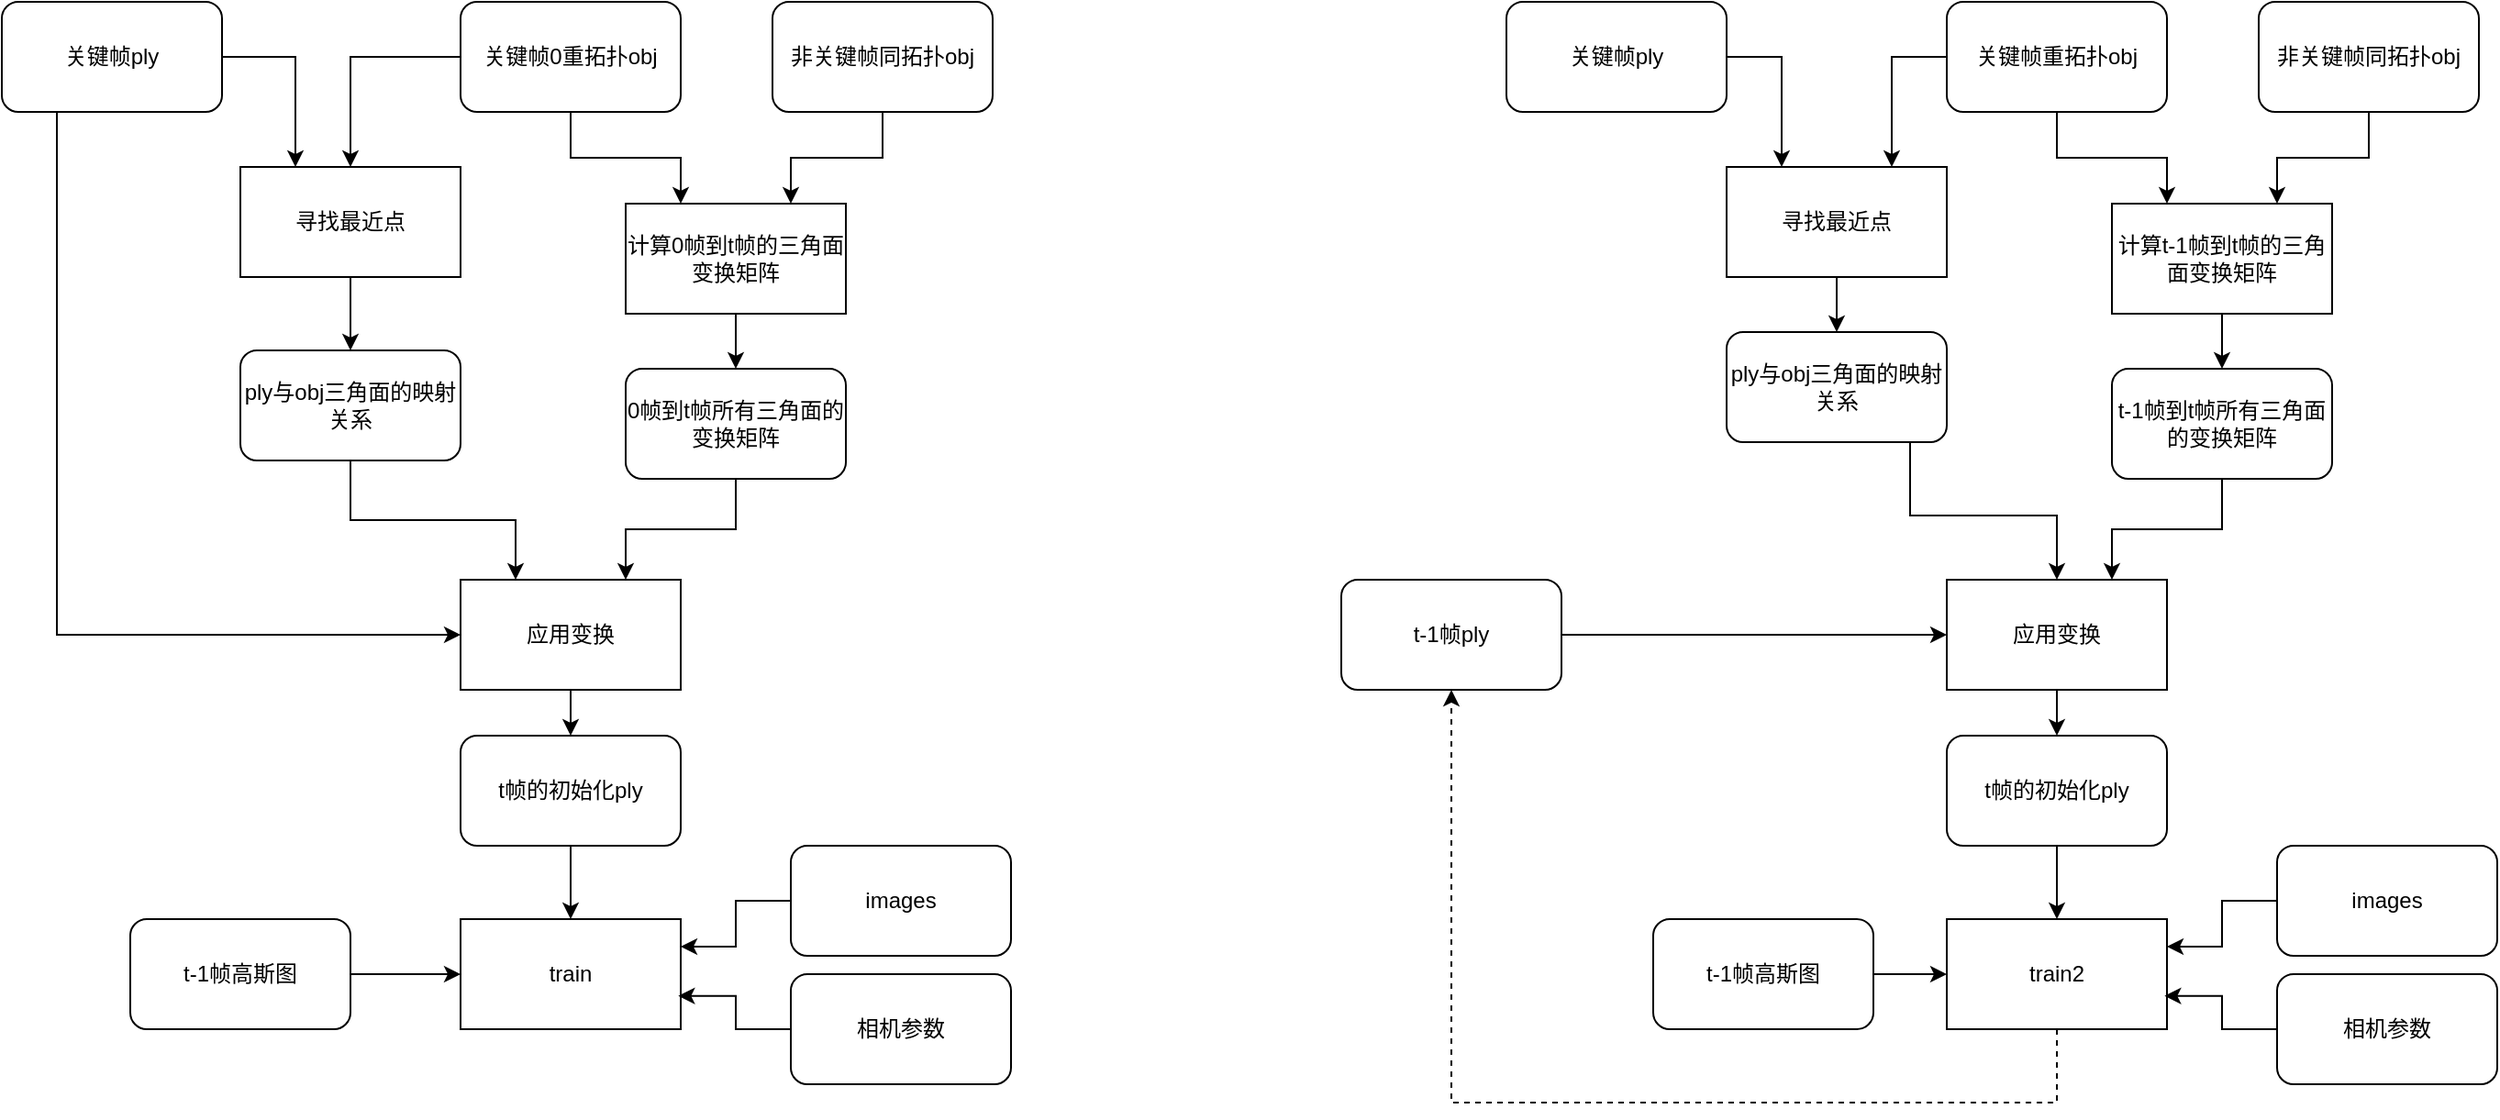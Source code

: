 <mxfile version="27.0.3">
  <diagram name="第 1 页" id="nden9D6ITigBBMDM2Ytv">
    <mxGraphModel dx="2821" dy="1090" grid="1" gridSize="10" guides="1" tooltips="1" connect="1" arrows="1" fold="1" page="1" pageScale="1" pageWidth="827" pageHeight="1169" math="0" shadow="0">
      <root>
        <mxCell id="0" />
        <mxCell id="1" parent="0" />
        <mxCell id="LAKNzCCuAKZaa_WfZxbo-12" style="edgeStyle=orthogonalEdgeStyle;rounded=0;orthogonalLoop=1;jettySize=auto;html=1;entryX=0.75;entryY=0;entryDx=0;entryDy=0;" parent="1" source="LAKNzCCuAKZaa_WfZxbo-5" target="LAKNzCCuAKZaa_WfZxbo-8" edge="1">
          <mxGeometry relative="1" as="geometry" />
        </mxCell>
        <mxCell id="LAKNzCCuAKZaa_WfZxbo-5" value="非关键帧同拓扑obj" style="rounded=1;whiteSpace=wrap;html=1;" parent="1" vertex="1">
          <mxGeometry x="550" y="110" width="120" height="60" as="geometry" />
        </mxCell>
        <mxCell id="gtqKSPDY2urYnu_UUiIA-2" style="edgeStyle=orthogonalEdgeStyle;rounded=0;orthogonalLoop=1;jettySize=auto;html=1;entryX=0.25;entryY=0;entryDx=0;entryDy=0;exitX=1;exitY=0.5;exitDx=0;exitDy=0;" edge="1" parent="1" source="LAKNzCCuAKZaa_WfZxbo-6" target="gtqKSPDY2urYnu_UUiIA-1">
          <mxGeometry relative="1" as="geometry">
            <Array as="points">
              <mxPoint x="290" y="180" />
              <mxPoint x="290" y="180" />
            </Array>
          </mxGeometry>
        </mxCell>
        <mxCell id="LAKNzCCuAKZaa_WfZxbo-6" value="&lt;div&gt;关键帧ply&lt;/div&gt;" style="rounded=1;whiteSpace=wrap;html=1;" parent="1" vertex="1">
          <mxGeometry x="140" y="110" width="120" height="60" as="geometry" />
        </mxCell>
        <mxCell id="LAKNzCCuAKZaa_WfZxbo-11" style="edgeStyle=orthogonalEdgeStyle;rounded=0;orthogonalLoop=1;jettySize=auto;html=1;entryX=0.25;entryY=0;entryDx=0;entryDy=0;" parent="1" source="LAKNzCCuAKZaa_WfZxbo-7" target="LAKNzCCuAKZaa_WfZxbo-8" edge="1">
          <mxGeometry relative="1" as="geometry" />
        </mxCell>
        <mxCell id="gtqKSPDY2urYnu_UUiIA-3" style="edgeStyle=orthogonalEdgeStyle;rounded=0;orthogonalLoop=1;jettySize=auto;html=1;exitX=0.008;exitY=0.5;exitDx=0;exitDy=0;entryX=0.75;entryY=0;entryDx=0;entryDy=0;exitPerimeter=0;" edge="1" parent="1" source="LAKNzCCuAKZaa_WfZxbo-7" target="gtqKSPDY2urYnu_UUiIA-1">
          <mxGeometry relative="1" as="geometry" />
        </mxCell>
        <mxCell id="LAKNzCCuAKZaa_WfZxbo-7" value="关键帧重拓扑obj" style="rounded=1;whiteSpace=wrap;html=1;" parent="1" vertex="1">
          <mxGeometry x="380" y="110" width="120" height="60" as="geometry" />
        </mxCell>
        <mxCell id="LAKNzCCuAKZaa_WfZxbo-13" value="" style="edgeStyle=orthogonalEdgeStyle;rounded=0;orthogonalLoop=1;jettySize=auto;html=1;" parent="1" source="LAKNzCCuAKZaa_WfZxbo-8" target="LAKNzCCuAKZaa_WfZxbo-9" edge="1">
          <mxGeometry relative="1" as="geometry" />
        </mxCell>
        <mxCell id="LAKNzCCuAKZaa_WfZxbo-8" value="计算t-1帧到t帧的三角面变换矩阵" style="rounded=0;whiteSpace=wrap;html=1;" parent="1" vertex="1">
          <mxGeometry x="470" y="220" width="120" height="60" as="geometry" />
        </mxCell>
        <mxCell id="LAKNzCCuAKZaa_WfZxbo-17" style="edgeStyle=orthogonalEdgeStyle;rounded=0;orthogonalLoop=1;jettySize=auto;html=1;entryX=0.75;entryY=0;entryDx=0;entryDy=0;" parent="1" source="LAKNzCCuAKZaa_WfZxbo-9" target="LAKNzCCuAKZaa_WfZxbo-15" edge="1">
          <mxGeometry relative="1" as="geometry" />
        </mxCell>
        <mxCell id="LAKNzCCuAKZaa_WfZxbo-9" value="t-1帧到t帧所有三角面的变换矩阵" style="rounded=1;whiteSpace=wrap;html=1;" parent="1" vertex="1">
          <mxGeometry x="470" y="310" width="120" height="60" as="geometry" />
        </mxCell>
        <mxCell id="LAKNzCCuAKZaa_WfZxbo-14" value="&lt;div&gt;t-1帧ply&lt;/div&gt;" style="rounded=1;whiteSpace=wrap;html=1;" parent="1" vertex="1">
          <mxGeometry x="50" y="425" width="120" height="60" as="geometry" />
        </mxCell>
        <mxCell id="LAKNzCCuAKZaa_WfZxbo-19" value="" style="edgeStyle=orthogonalEdgeStyle;rounded=0;orthogonalLoop=1;jettySize=auto;html=1;" parent="1" source="LAKNzCCuAKZaa_WfZxbo-15" target="LAKNzCCuAKZaa_WfZxbo-18" edge="1">
          <mxGeometry relative="1" as="geometry" />
        </mxCell>
        <mxCell id="LAKNzCCuAKZaa_WfZxbo-15" value="应用变换" style="rounded=0;whiteSpace=wrap;html=1;" parent="1" vertex="1">
          <mxGeometry x="380" y="425" width="120" height="60" as="geometry" />
        </mxCell>
        <mxCell id="LAKNzCCuAKZaa_WfZxbo-16" style="edgeStyle=orthogonalEdgeStyle;rounded=0;orthogonalLoop=1;jettySize=auto;html=1;entryX=0.5;entryY=0;entryDx=0;entryDy=0;" parent="1" source="LAKNzCCuAKZaa_WfZxbo-20" target="LAKNzCCuAKZaa_WfZxbo-15" edge="1">
          <mxGeometry relative="1" as="geometry">
            <Array as="points">
              <mxPoint x="360" y="390" />
              <mxPoint x="440" y="390" />
            </Array>
          </mxGeometry>
        </mxCell>
        <mxCell id="LAKNzCCuAKZaa_WfZxbo-22" style="edgeStyle=orthogonalEdgeStyle;rounded=0;orthogonalLoop=1;jettySize=auto;html=1;entryX=0.5;entryY=1;entryDx=0;entryDy=0;exitX=0.5;exitY=1;exitDx=0;exitDy=0;dashed=1;" parent="1" source="LAKNzCCuAKZaa_WfZxbo-23" target="LAKNzCCuAKZaa_WfZxbo-14" edge="1">
          <mxGeometry relative="1" as="geometry">
            <mxPoint x="360" y="630" as="sourcePoint" />
            <Array as="points">
              <mxPoint x="440" y="710" />
              <mxPoint x="110" y="710" />
            </Array>
          </mxGeometry>
        </mxCell>
        <mxCell id="LAKNzCCuAKZaa_WfZxbo-26" style="edgeStyle=orthogonalEdgeStyle;rounded=0;orthogonalLoop=1;jettySize=auto;html=1;" parent="1" source="LAKNzCCuAKZaa_WfZxbo-18" target="LAKNzCCuAKZaa_WfZxbo-23" edge="1">
          <mxGeometry relative="1" as="geometry" />
        </mxCell>
        <mxCell id="LAKNzCCuAKZaa_WfZxbo-18" value="t帧的初始化ply" style="rounded=1;whiteSpace=wrap;html=1;" parent="1" vertex="1">
          <mxGeometry x="380" y="510" width="120" height="60" as="geometry" />
        </mxCell>
        <mxCell id="LAKNzCCuAKZaa_WfZxbo-23" value="train2" style="rounded=0;whiteSpace=wrap;html=1;" parent="1" vertex="1">
          <mxGeometry x="380" y="610" width="120" height="60" as="geometry" />
        </mxCell>
        <mxCell id="LAKNzCCuAKZaa_WfZxbo-27" style="edgeStyle=orthogonalEdgeStyle;rounded=0;orthogonalLoop=1;jettySize=auto;html=1;entryX=1;entryY=0.25;entryDx=0;entryDy=0;" parent="1" source="LAKNzCCuAKZaa_WfZxbo-25" target="LAKNzCCuAKZaa_WfZxbo-23" edge="1">
          <mxGeometry relative="1" as="geometry" />
        </mxCell>
        <mxCell id="LAKNzCCuAKZaa_WfZxbo-25" value="images" style="rounded=1;whiteSpace=wrap;html=1;" parent="1" vertex="1">
          <mxGeometry x="560" y="570" width="120" height="60" as="geometry" />
        </mxCell>
        <mxCell id="gtqKSPDY2urYnu_UUiIA-4" style="edgeStyle=orthogonalEdgeStyle;rounded=0;orthogonalLoop=1;jettySize=auto;html=1;entryX=0.5;entryY=0;entryDx=0;entryDy=0;" edge="1" parent="1" source="gtqKSPDY2urYnu_UUiIA-1" target="LAKNzCCuAKZaa_WfZxbo-20">
          <mxGeometry relative="1" as="geometry" />
        </mxCell>
        <mxCell id="gtqKSPDY2urYnu_UUiIA-1" value="寻找最近点" style="rounded=0;whiteSpace=wrap;html=1;" vertex="1" parent="1">
          <mxGeometry x="260" y="200" width="120" height="60" as="geometry" />
        </mxCell>
        <mxCell id="gtqKSPDY2urYnu_UUiIA-5" value="相机参数" style="rounded=1;whiteSpace=wrap;html=1;" vertex="1" parent="1">
          <mxGeometry x="560" y="640" width="120" height="60" as="geometry" />
        </mxCell>
        <mxCell id="gtqKSPDY2urYnu_UUiIA-6" style="edgeStyle=orthogonalEdgeStyle;rounded=0;orthogonalLoop=1;jettySize=auto;html=1;entryX=0.989;entryY=0.698;entryDx=0;entryDy=0;entryPerimeter=0;" edge="1" parent="1" source="gtqKSPDY2urYnu_UUiIA-5" target="LAKNzCCuAKZaa_WfZxbo-23">
          <mxGeometry relative="1" as="geometry" />
        </mxCell>
        <mxCell id="gtqKSPDY2urYnu_UUiIA-9" style="edgeStyle=orthogonalEdgeStyle;rounded=0;orthogonalLoop=1;jettySize=auto;html=1;entryX=0.75;entryY=0;entryDx=0;entryDy=0;" edge="1" parent="1" source="gtqKSPDY2urYnu_UUiIA-10" target="gtqKSPDY2urYnu_UUiIA-17">
          <mxGeometry relative="1" as="geometry" />
        </mxCell>
        <mxCell id="gtqKSPDY2urYnu_UUiIA-10" value="非关键帧同拓扑obj" style="rounded=1;whiteSpace=wrap;html=1;" vertex="1" parent="1">
          <mxGeometry x="-260" y="110" width="120" height="60" as="geometry" />
        </mxCell>
        <mxCell id="gtqKSPDY2urYnu_UUiIA-40" style="edgeStyle=orthogonalEdgeStyle;rounded=0;orthogonalLoop=1;jettySize=auto;html=1;entryX=0;entryY=0.5;entryDx=0;entryDy=0;exitX=0.25;exitY=1;exitDx=0;exitDy=0;" edge="1" parent="1" source="gtqKSPDY2urYnu_UUiIA-12" target="gtqKSPDY2urYnu_UUiIA-22">
          <mxGeometry relative="1" as="geometry">
            <Array as="points">
              <mxPoint x="-650" y="455" />
            </Array>
          </mxGeometry>
        </mxCell>
        <mxCell id="gtqKSPDY2urYnu_UUiIA-41" style="edgeStyle=orthogonalEdgeStyle;rounded=0;orthogonalLoop=1;jettySize=auto;html=1;exitX=1;exitY=0.5;exitDx=0;exitDy=0;entryX=0.25;entryY=0;entryDx=0;entryDy=0;" edge="1" parent="1" source="gtqKSPDY2urYnu_UUiIA-12" target="gtqKSPDY2urYnu_UUiIA-33">
          <mxGeometry relative="1" as="geometry" />
        </mxCell>
        <mxCell id="gtqKSPDY2urYnu_UUiIA-12" value="&lt;div&gt;关键帧ply&lt;/div&gt;" style="rounded=1;whiteSpace=wrap;html=1;" vertex="1" parent="1">
          <mxGeometry x="-680" y="110" width="120" height="60" as="geometry" />
        </mxCell>
        <mxCell id="gtqKSPDY2urYnu_UUiIA-13" style="edgeStyle=orthogonalEdgeStyle;rounded=0;orthogonalLoop=1;jettySize=auto;html=1;entryX=0.25;entryY=0;entryDx=0;entryDy=0;" edge="1" parent="1" source="gtqKSPDY2urYnu_UUiIA-15" target="gtqKSPDY2urYnu_UUiIA-17">
          <mxGeometry relative="1" as="geometry" />
        </mxCell>
        <mxCell id="gtqKSPDY2urYnu_UUiIA-14" style="edgeStyle=orthogonalEdgeStyle;rounded=0;orthogonalLoop=1;jettySize=auto;html=1;exitX=0;exitY=0.5;exitDx=0;exitDy=0;" edge="1" parent="1" source="gtqKSPDY2urYnu_UUiIA-15" target="gtqKSPDY2urYnu_UUiIA-33">
          <mxGeometry relative="1" as="geometry" />
        </mxCell>
        <mxCell id="gtqKSPDY2urYnu_UUiIA-15" value="关键帧0重拓扑obj" style="rounded=1;whiteSpace=wrap;html=1;" vertex="1" parent="1">
          <mxGeometry x="-430" y="110" width="120" height="60" as="geometry" />
        </mxCell>
        <mxCell id="gtqKSPDY2urYnu_UUiIA-16" value="" style="edgeStyle=orthogonalEdgeStyle;rounded=0;orthogonalLoop=1;jettySize=auto;html=1;" edge="1" parent="1" source="gtqKSPDY2urYnu_UUiIA-17" target="gtqKSPDY2urYnu_UUiIA-19">
          <mxGeometry relative="1" as="geometry" />
        </mxCell>
        <mxCell id="gtqKSPDY2urYnu_UUiIA-17" value="计算0帧到t帧的三角面变换矩阵" style="rounded=0;whiteSpace=wrap;html=1;" vertex="1" parent="1">
          <mxGeometry x="-340" y="220" width="120" height="60" as="geometry" />
        </mxCell>
        <mxCell id="gtqKSPDY2urYnu_UUiIA-18" style="edgeStyle=orthogonalEdgeStyle;rounded=0;orthogonalLoop=1;jettySize=auto;html=1;entryX=0.75;entryY=0;entryDx=0;entryDy=0;" edge="1" parent="1" source="gtqKSPDY2urYnu_UUiIA-19" target="gtqKSPDY2urYnu_UUiIA-22">
          <mxGeometry relative="1" as="geometry" />
        </mxCell>
        <mxCell id="gtqKSPDY2urYnu_UUiIA-19" value="0帧到t帧所有三角面的变换矩阵" style="rounded=1;whiteSpace=wrap;html=1;" vertex="1" parent="1">
          <mxGeometry x="-340" y="310" width="120" height="60" as="geometry" />
        </mxCell>
        <mxCell id="gtqKSPDY2urYnu_UUiIA-21" value="" style="edgeStyle=orthogonalEdgeStyle;rounded=0;orthogonalLoop=1;jettySize=auto;html=1;" edge="1" parent="1" source="gtqKSPDY2urYnu_UUiIA-22" target="gtqKSPDY2urYnu_UUiIA-26">
          <mxGeometry relative="1" as="geometry" />
        </mxCell>
        <mxCell id="gtqKSPDY2urYnu_UUiIA-22" value="应用变换" style="rounded=0;whiteSpace=wrap;html=1;" vertex="1" parent="1">
          <mxGeometry x="-430" y="425" width="120" height="60" as="geometry" />
        </mxCell>
        <mxCell id="gtqKSPDY2urYnu_UUiIA-25" style="edgeStyle=orthogonalEdgeStyle;rounded=0;orthogonalLoop=1;jettySize=auto;html=1;" edge="1" parent="1" source="gtqKSPDY2urYnu_UUiIA-26" target="gtqKSPDY2urYnu_UUiIA-29">
          <mxGeometry relative="1" as="geometry" />
        </mxCell>
        <mxCell id="gtqKSPDY2urYnu_UUiIA-26" value="t帧的初始化ply" style="rounded=1;whiteSpace=wrap;html=1;" vertex="1" parent="1">
          <mxGeometry x="-430" y="510" width="120" height="60" as="geometry" />
        </mxCell>
        <mxCell id="gtqKSPDY2urYnu_UUiIA-42" style="edgeStyle=orthogonalEdgeStyle;rounded=0;orthogonalLoop=1;jettySize=auto;html=1;entryX=0.25;entryY=0;entryDx=0;entryDy=0;" edge="1" parent="1" source="gtqKSPDY2urYnu_UUiIA-28" target="gtqKSPDY2urYnu_UUiIA-22">
          <mxGeometry relative="1" as="geometry" />
        </mxCell>
        <mxCell id="gtqKSPDY2urYnu_UUiIA-28" value="ply与obj三角面的映射关系" style="rounded=1;whiteSpace=wrap;html=1;" vertex="1" parent="1">
          <mxGeometry x="-550" y="300" width="120" height="60" as="geometry" />
        </mxCell>
        <mxCell id="gtqKSPDY2urYnu_UUiIA-29" value="train" style="rounded=0;whiteSpace=wrap;html=1;" vertex="1" parent="1">
          <mxGeometry x="-430" y="610" width="120" height="60" as="geometry" />
        </mxCell>
        <mxCell id="gtqKSPDY2urYnu_UUiIA-30" style="edgeStyle=orthogonalEdgeStyle;rounded=0;orthogonalLoop=1;jettySize=auto;html=1;entryX=1;entryY=0.25;entryDx=0;entryDy=0;" edge="1" parent="1" source="gtqKSPDY2urYnu_UUiIA-31" target="gtqKSPDY2urYnu_UUiIA-29">
          <mxGeometry relative="1" as="geometry" />
        </mxCell>
        <mxCell id="gtqKSPDY2urYnu_UUiIA-31" value="images" style="rounded=1;whiteSpace=wrap;html=1;" vertex="1" parent="1">
          <mxGeometry x="-250" y="570" width="120" height="60" as="geometry" />
        </mxCell>
        <mxCell id="gtqKSPDY2urYnu_UUiIA-32" style="edgeStyle=orthogonalEdgeStyle;rounded=0;orthogonalLoop=1;jettySize=auto;html=1;entryX=0.5;entryY=0;entryDx=0;entryDy=0;" edge="1" parent="1" source="gtqKSPDY2urYnu_UUiIA-33" target="gtqKSPDY2urYnu_UUiIA-28">
          <mxGeometry relative="1" as="geometry" />
        </mxCell>
        <mxCell id="gtqKSPDY2urYnu_UUiIA-33" value="寻找最近点" style="rounded=0;whiteSpace=wrap;html=1;" vertex="1" parent="1">
          <mxGeometry x="-550" y="200" width="120" height="60" as="geometry" />
        </mxCell>
        <mxCell id="gtqKSPDY2urYnu_UUiIA-34" value="相机参数" style="rounded=1;whiteSpace=wrap;html=1;" vertex="1" parent="1">
          <mxGeometry x="-250" y="640" width="120" height="60" as="geometry" />
        </mxCell>
        <mxCell id="gtqKSPDY2urYnu_UUiIA-35" style="edgeStyle=orthogonalEdgeStyle;rounded=0;orthogonalLoop=1;jettySize=auto;html=1;entryX=0.989;entryY=0.698;entryDx=0;entryDy=0;entryPerimeter=0;" edge="1" parent="1" source="gtqKSPDY2urYnu_UUiIA-34" target="gtqKSPDY2urYnu_UUiIA-29">
          <mxGeometry relative="1" as="geometry" />
        </mxCell>
        <mxCell id="gtqKSPDY2urYnu_UUiIA-37" style="edgeStyle=orthogonalEdgeStyle;rounded=0;orthogonalLoop=1;jettySize=auto;html=1;" edge="1" parent="1" source="gtqKSPDY2urYnu_UUiIA-36" target="LAKNzCCuAKZaa_WfZxbo-23">
          <mxGeometry relative="1" as="geometry" />
        </mxCell>
        <mxCell id="gtqKSPDY2urYnu_UUiIA-36" value="&lt;div&gt;t-1帧高斯图&lt;/div&gt;" style="rounded=1;whiteSpace=wrap;html=1;" vertex="1" parent="1">
          <mxGeometry x="220" y="610" width="120" height="60" as="geometry" />
        </mxCell>
        <mxCell id="gtqKSPDY2urYnu_UUiIA-39" style="edgeStyle=orthogonalEdgeStyle;rounded=0;orthogonalLoop=1;jettySize=auto;html=1;" edge="1" parent="1" source="gtqKSPDY2urYnu_UUiIA-38" target="gtqKSPDY2urYnu_UUiIA-29">
          <mxGeometry relative="1" as="geometry" />
        </mxCell>
        <mxCell id="gtqKSPDY2urYnu_UUiIA-38" value="&lt;div&gt;t-1帧高斯图&lt;/div&gt;" style="rounded=1;whiteSpace=wrap;html=1;" vertex="1" parent="1">
          <mxGeometry x="-610" y="610" width="120" height="60" as="geometry" />
        </mxCell>
        <mxCell id="gtqKSPDY2urYnu_UUiIA-43" value="" style="edgeStyle=orthogonalEdgeStyle;rounded=0;orthogonalLoop=1;jettySize=auto;html=1;entryX=0;entryY=0.5;entryDx=0;entryDy=0;" edge="1" parent="1" source="LAKNzCCuAKZaa_WfZxbo-14" target="LAKNzCCuAKZaa_WfZxbo-15">
          <mxGeometry relative="1" as="geometry">
            <Array as="points" />
            <mxPoint x="140" y="330" as="sourcePoint" />
            <mxPoint x="440" y="425" as="targetPoint" />
          </mxGeometry>
        </mxCell>
        <mxCell id="LAKNzCCuAKZaa_WfZxbo-20" value="ply与obj三角面的映射关系" style="rounded=1;whiteSpace=wrap;html=1;" parent="1" vertex="1">
          <mxGeometry x="260" y="290" width="120" height="60" as="geometry" />
        </mxCell>
      </root>
    </mxGraphModel>
  </diagram>
</mxfile>
